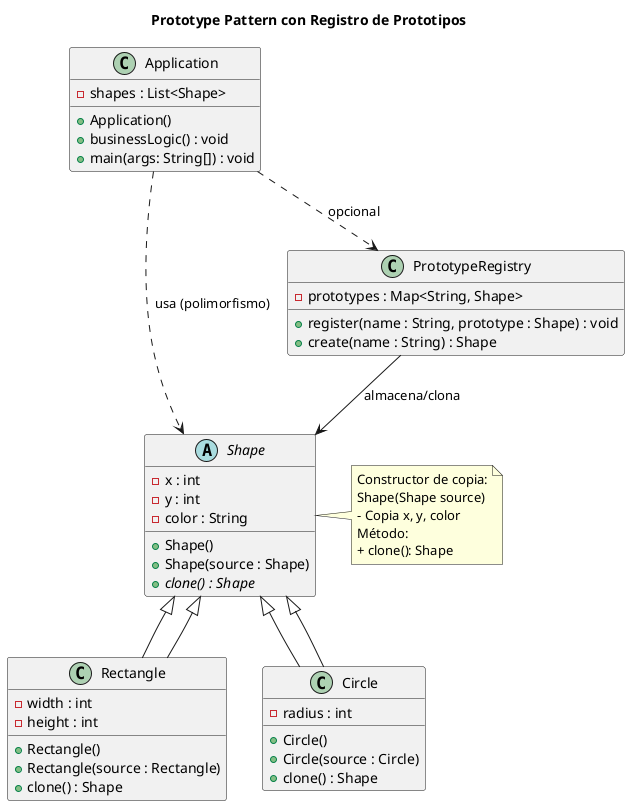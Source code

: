 @startuml
title Prototype Pattern con Registro de Prototipos

abstract class Shape {
  - x : int
  - y : int
  - color : String
  + Shape()
  + Shape(source : Shape)
  {abstract} + clone() : Shape
}

class Rectangle extends Shape {
  - width : int
  - height : int
  + Rectangle()
  + Rectangle(source : Rectangle)
  + clone() : Shape
}

class Circle extends Shape {
  - radius : int
  + Circle()
  + Circle(source : Circle)
  + clone() : Shape
}

class PrototypeRegistry {
  - prototypes : Map<String, Shape>
  + register(name : String, prototype : Shape) : void
  + create(name : String) : Shape
}

class Application {
  - shapes : List<Shape>
  + Application()
  + businessLogic() : void
  + main(args: String[]) : void
}

Rectangle --|> Shape
Circle    --|> Shape
PrototypeRegistry --> Shape : almacena/clona
Application ..> Shape : usa (polimorfismo)
Application ..> PrototypeRegistry : opcional

note right of Shape
Constructor de copia:
Shape(Shape source)
- Copia x, y, color
Método:
+ clone(): Shape
end note
@enduml
